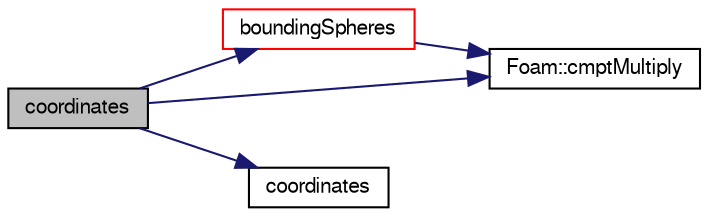 digraph "coordinates"
{
  bgcolor="transparent";
  edge [fontname="FreeSans",fontsize="10",labelfontname="FreeSans",labelfontsize="10"];
  node [fontname="FreeSans",fontsize="10",shape=record];
  rankdir="LR";
  Node360 [label="coordinates",height=0.2,width=0.4,color="black", fillcolor="grey75", style="filled", fontcolor="black"];
  Node360 -> Node361 [color="midnightblue",fontsize="10",style="solid",fontname="FreeSans"];
  Node361 [label="boundingSpheres",height=0.2,width=0.4,color="red",URL="$a25242.html#a4f9baf018af105a4cd6d9c008d4d04ec",tooltip="Get bounding spheres (centre and radius squared), one per element. "];
  Node361 -> Node365 [color="midnightblue",fontsize="10",style="solid",fontname="FreeSans"];
  Node365 [label="Foam::cmptMultiply",height=0.2,width=0.4,color="black",URL="$a21124.html#aa9d8965aaebcf396a2acfeed4942976b"];
  Node360 -> Node365 [color="midnightblue",fontsize="10",style="solid",fontname="FreeSans"];
  Node360 -> Node366 [color="midnightblue",fontsize="10",style="solid",fontname="FreeSans"];
  Node366 [label="coordinates",height=0.2,width=0.4,color="black",URL="$a20129.html#a5093c14ad288c80fcbaf359a35adcd4a"];
}
